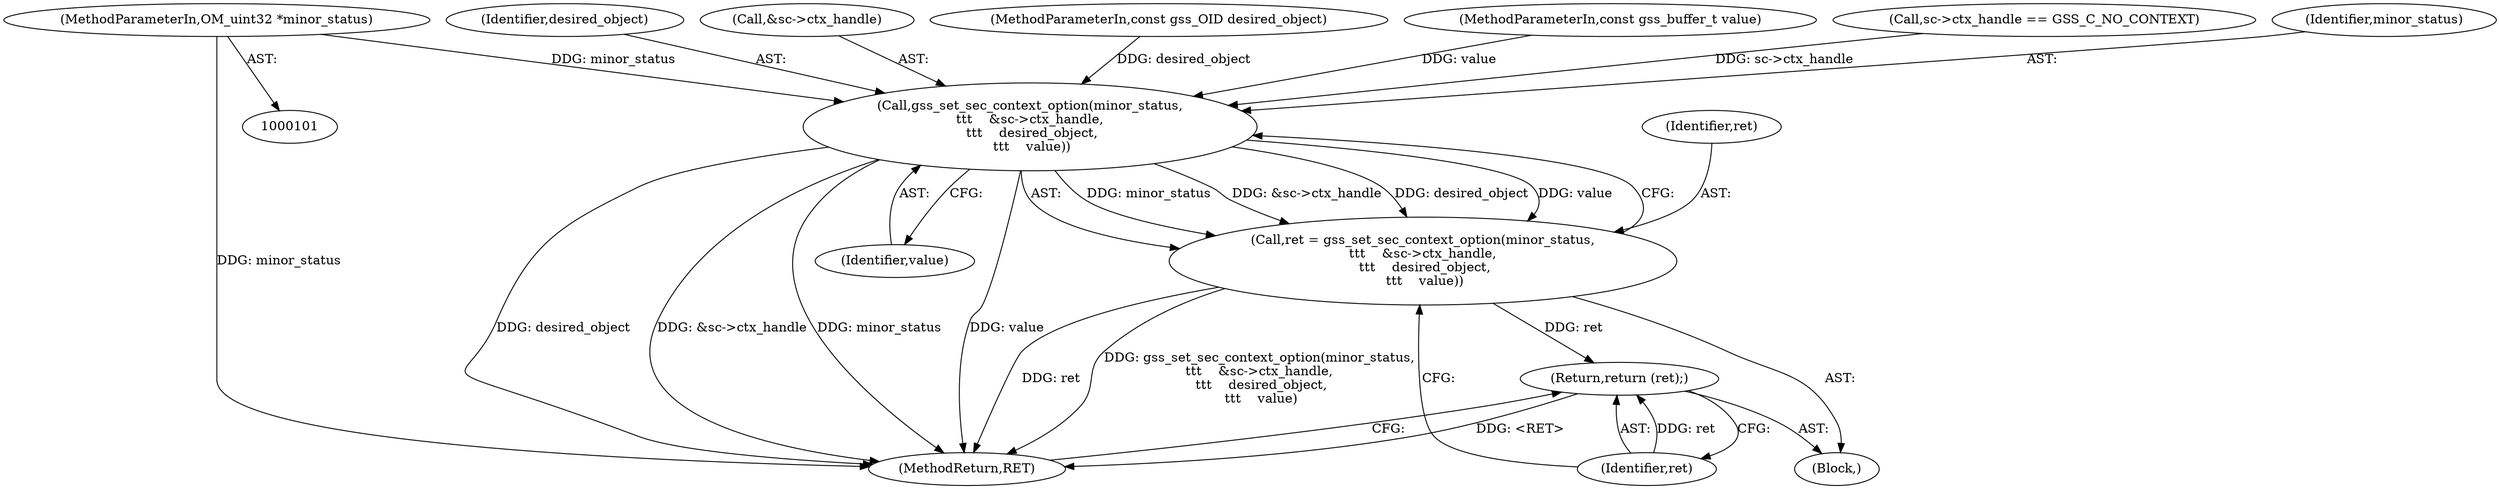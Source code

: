 digraph "0_krb5_b51b33f2bc5d1497ddf5bd107f791c101695000d_17@pointer" {
"1000102" [label="(MethodParameterIn,OM_uint32 *minor_status)"];
"1000129" [label="(Call,gss_set_sec_context_option(minor_status,\n\t\t\t    &sc->ctx_handle,\n \t\t\t    desired_object,\n \t\t\t    value))"];
"1000127" [label="(Call,ret = gss_set_sec_context_option(minor_status,\n\t\t\t    &sc->ctx_handle,\n \t\t\t    desired_object,\n \t\t\t    value))"];
"1000137" [label="(Return,return (ret);)"];
"1000130" [label="(Identifier,minor_status)"];
"1000135" [label="(Identifier,desired_object)"];
"1000131" [label="(Call,&sc->ctx_handle)"];
"1000104" [label="(MethodParameterIn,const gss_OID desired_object)"];
"1000105" [label="(MethodParameterIn,const gss_buffer_t value)"];
"1000129" [label="(Call,gss_set_sec_context_option(minor_status,\n\t\t\t    &sc->ctx_handle,\n \t\t\t    desired_object,\n \t\t\t    value))"];
"1000139" [label="(MethodReturn,RET)"];
"1000136" [label="(Identifier,value)"];
"1000120" [label="(Call,sc->ctx_handle == GSS_C_NO_CONTEXT)"];
"1000102" [label="(MethodParameterIn,OM_uint32 *minor_status)"];
"1000128" [label="(Identifier,ret)"];
"1000106" [label="(Block,)"];
"1000137" [label="(Return,return (ret);)"];
"1000138" [label="(Identifier,ret)"];
"1000127" [label="(Call,ret = gss_set_sec_context_option(minor_status,\n\t\t\t    &sc->ctx_handle,\n \t\t\t    desired_object,\n \t\t\t    value))"];
"1000102" -> "1000101"  [label="AST: "];
"1000102" -> "1000139"  [label="DDG: minor_status"];
"1000102" -> "1000129"  [label="DDG: minor_status"];
"1000129" -> "1000127"  [label="AST: "];
"1000129" -> "1000136"  [label="CFG: "];
"1000130" -> "1000129"  [label="AST: "];
"1000131" -> "1000129"  [label="AST: "];
"1000135" -> "1000129"  [label="AST: "];
"1000136" -> "1000129"  [label="AST: "];
"1000127" -> "1000129"  [label="CFG: "];
"1000129" -> "1000139"  [label="DDG: minor_status"];
"1000129" -> "1000139"  [label="DDG: value"];
"1000129" -> "1000139"  [label="DDG: desired_object"];
"1000129" -> "1000139"  [label="DDG: &sc->ctx_handle"];
"1000129" -> "1000127"  [label="DDG: minor_status"];
"1000129" -> "1000127"  [label="DDG: &sc->ctx_handle"];
"1000129" -> "1000127"  [label="DDG: desired_object"];
"1000129" -> "1000127"  [label="DDG: value"];
"1000120" -> "1000129"  [label="DDG: sc->ctx_handle"];
"1000104" -> "1000129"  [label="DDG: desired_object"];
"1000105" -> "1000129"  [label="DDG: value"];
"1000127" -> "1000106"  [label="AST: "];
"1000128" -> "1000127"  [label="AST: "];
"1000138" -> "1000127"  [label="CFG: "];
"1000127" -> "1000139"  [label="DDG: ret"];
"1000127" -> "1000139"  [label="DDG: gss_set_sec_context_option(minor_status,\n\t\t\t    &sc->ctx_handle,\n \t\t\t    desired_object,\n \t\t\t    value)"];
"1000127" -> "1000137"  [label="DDG: ret"];
"1000137" -> "1000106"  [label="AST: "];
"1000137" -> "1000138"  [label="CFG: "];
"1000138" -> "1000137"  [label="AST: "];
"1000139" -> "1000137"  [label="CFG: "];
"1000137" -> "1000139"  [label="DDG: <RET>"];
"1000138" -> "1000137"  [label="DDG: ret"];
}
